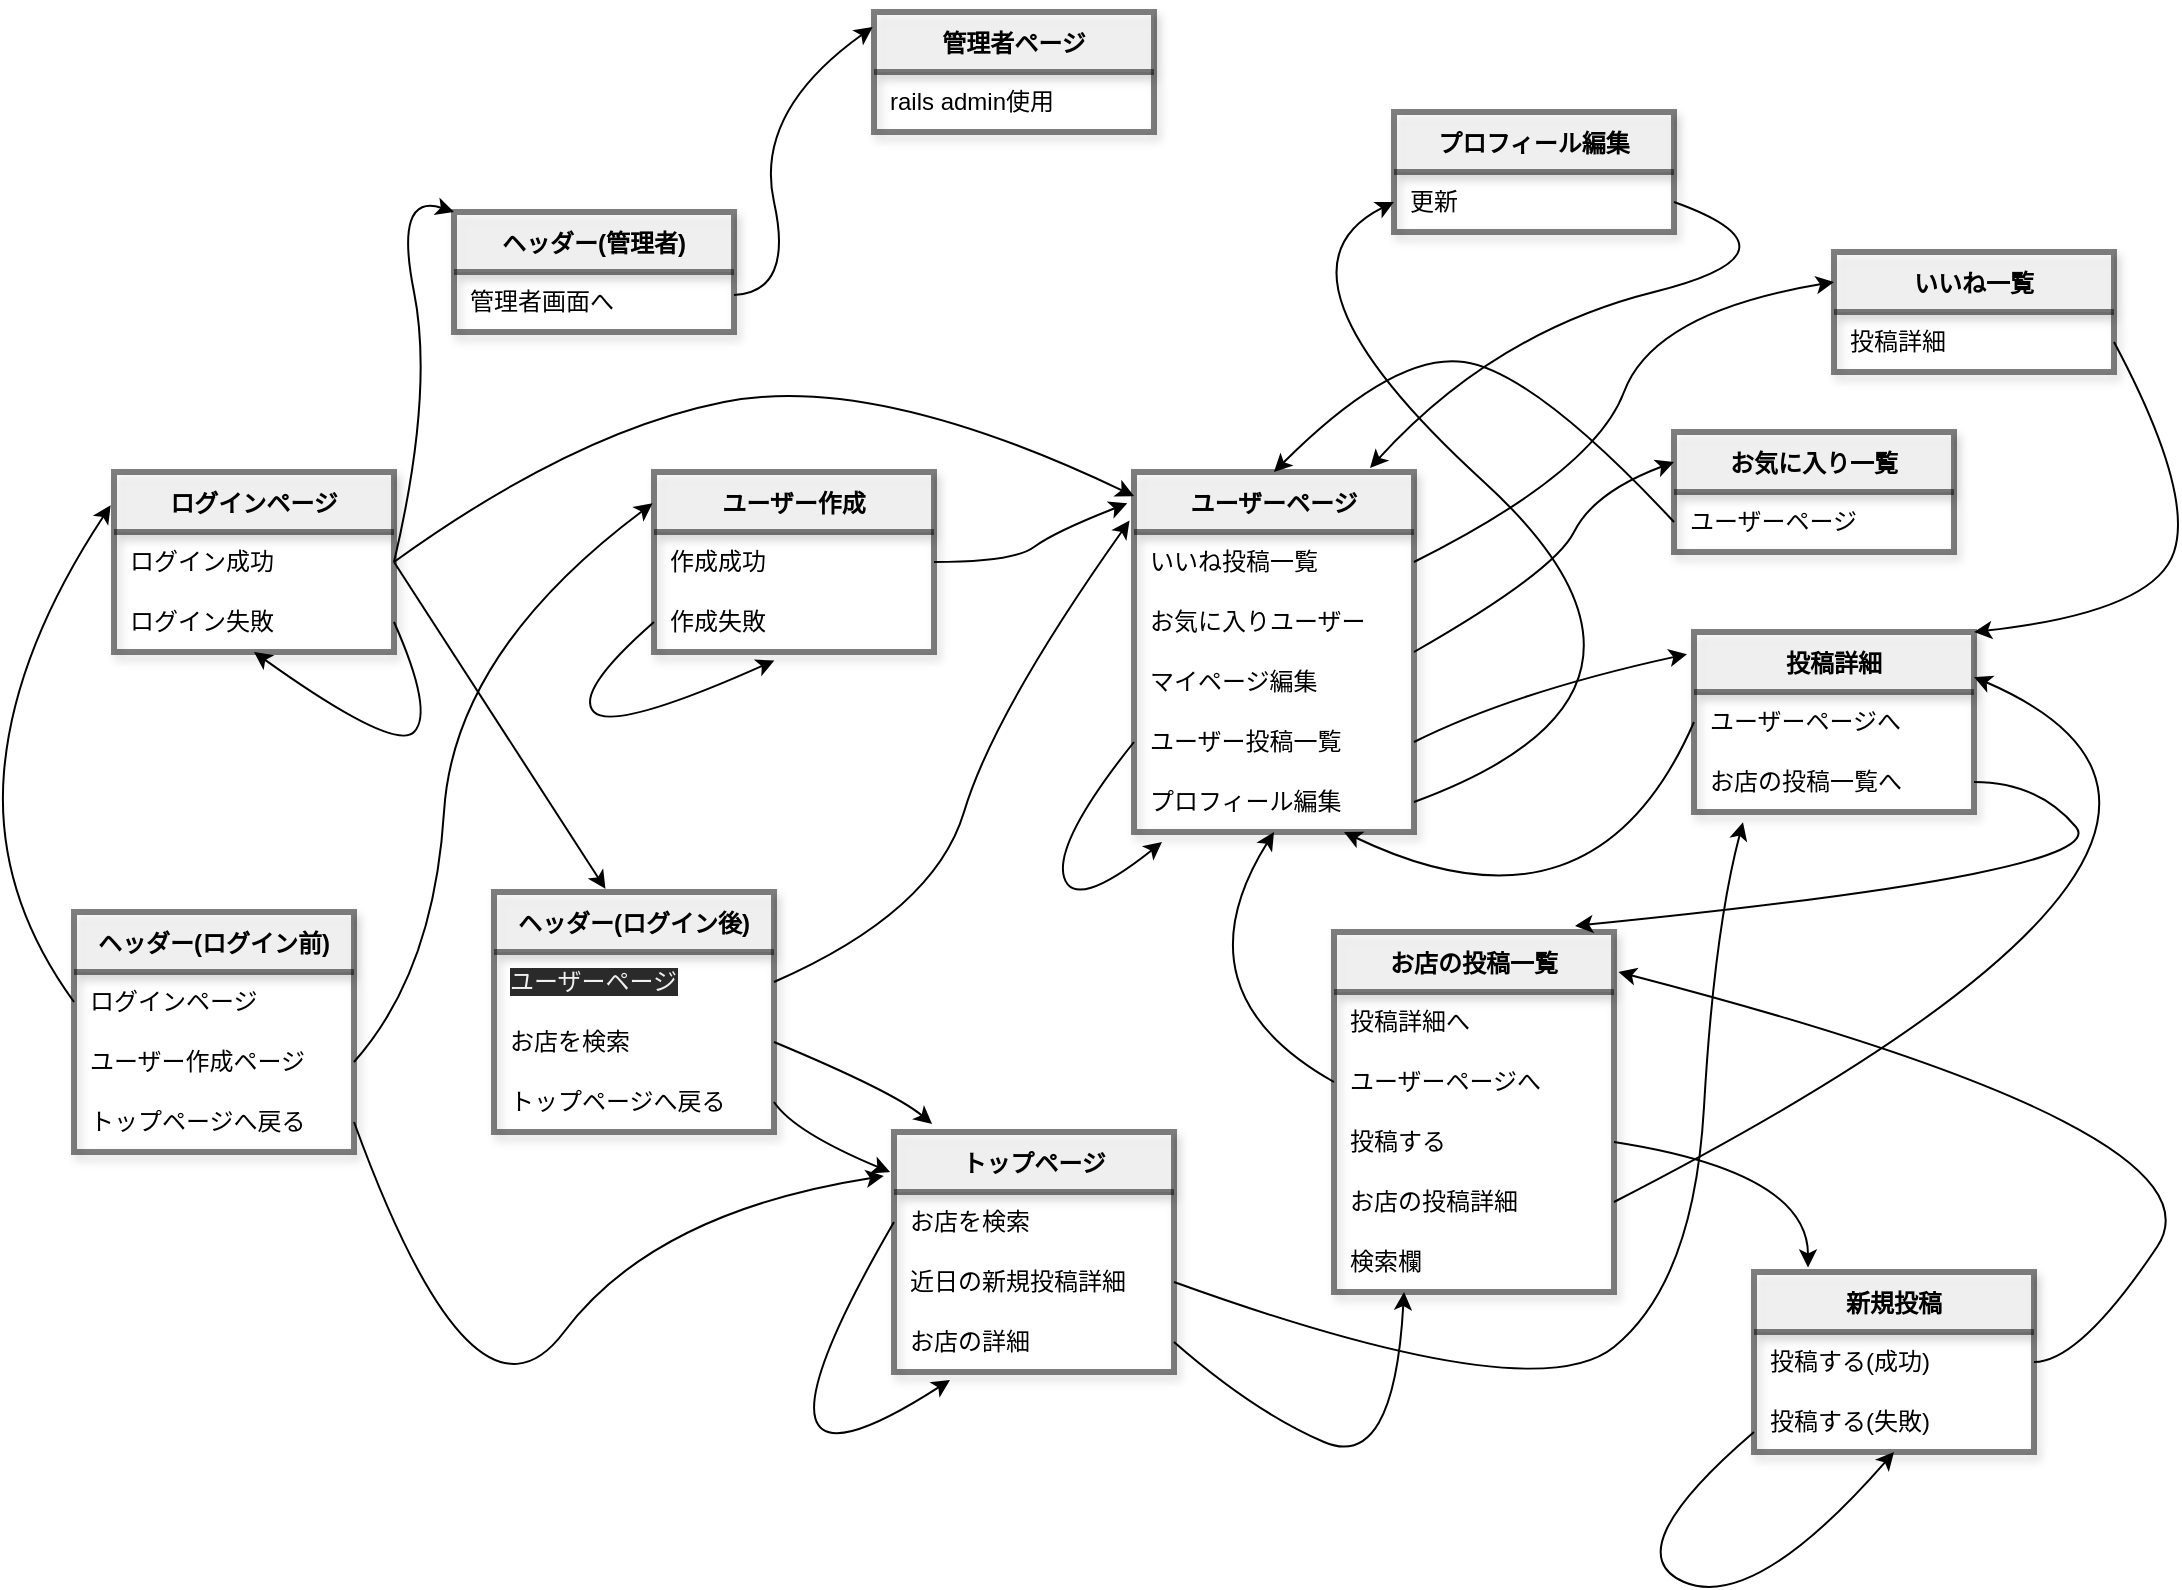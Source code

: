<mxfile>
    <diagram id="KDlteCoDvLKtCVD3Z4QJ" name="ページ1">
        <mxGraphModel dx="1156" dy="2029" grid="1" gridSize="10" guides="1" tooltips="1" connect="1" arrows="1" fold="1" page="1" pageScale="1" pageWidth="827" pageHeight="1169" math="0" shadow="0">
            <root>
                <mxCell id="0"/>
                <mxCell id="1" parent="0"/>
                <mxCell id="116" value="トップページ" style="shape=table;startSize=30;container=1;collapsible=0;childLayout=tableLayout;fixedRows=1;rowLines=0;fontStyle=1;align=center;pointerEvents=1;shadow=1;strokeColor=default;strokeWidth=3;opacity=50;" parent="1" vertex="1">
                    <mxGeometry x="650" y="160" width="140" height="120" as="geometry"/>
                </mxCell>
                <mxCell id="227" style="shape=partialRectangle;html=1;whiteSpace=wrap;collapsible=0;dropTarget=0;pointerEvents=1;fillColor=none;top=0;left=0;bottom=0;right=0;points=[[0,0.5],[1,0.5]];portConstraint=eastwest;shadow=1;strokeColor=default;strokeWidth=3;opacity=50;" parent="116" vertex="1">
                    <mxGeometry y="30" width="140" height="30" as="geometry"/>
                </mxCell>
                <mxCell id="228" value="&lt;span&gt;お店を検索&lt;/span&gt;" style="shape=partialRectangle;html=1;whiteSpace=wrap;connectable=0;fillColor=none;top=0;left=0;bottom=0;right=0;align=left;spacingLeft=6;overflow=hidden;pointerEvents=1;shadow=1;strokeColor=default;strokeWidth=3;opacity=50;" parent="227" vertex="1">
                    <mxGeometry width="140" height="30" as="geometry">
                        <mxRectangle width="140" height="30" as="alternateBounds"/>
                    </mxGeometry>
                </mxCell>
                <mxCell id="123" value="" style="shape=partialRectangle;html=1;whiteSpace=wrap;collapsible=0;dropTarget=0;pointerEvents=1;fillColor=none;top=0;left=0;bottom=0;right=0;points=[[0,0.5],[1,0.5]];portConstraint=eastwest;shadow=1;strokeColor=default;strokeWidth=3;opacity=50;" parent="116" vertex="1">
                    <mxGeometry y="60" width="140" height="30" as="geometry"/>
                </mxCell>
                <mxCell id="125" value="近日の新規投稿詳細" style="shape=partialRectangle;html=1;whiteSpace=wrap;connectable=0;fillColor=none;top=0;left=0;bottom=0;right=0;align=left;spacingLeft=6;overflow=hidden;pointerEvents=1;shadow=1;strokeColor=default;strokeWidth=3;opacity=50;" parent="123" vertex="1">
                    <mxGeometry width="140" height="30" as="geometry">
                        <mxRectangle width="140" height="30" as="alternateBounds"/>
                    </mxGeometry>
                </mxCell>
                <mxCell id="325" style="shape=partialRectangle;html=1;whiteSpace=wrap;collapsible=0;dropTarget=0;pointerEvents=1;fillColor=none;top=0;left=0;bottom=0;right=0;points=[[0,0.5],[1,0.5]];portConstraint=eastwest;shadow=1;strokeColor=default;strokeWidth=3;opacity=50;" parent="116" vertex="1">
                    <mxGeometry y="90" width="140" height="30" as="geometry"/>
                </mxCell>
                <mxCell id="326" value="お店の詳細" style="shape=partialRectangle;html=1;whiteSpace=wrap;connectable=0;fillColor=none;top=0;left=0;bottom=0;right=0;align=left;spacingLeft=6;overflow=hidden;pointerEvents=1;shadow=1;strokeColor=default;strokeWidth=3;opacity=50;" parent="325" vertex="1">
                    <mxGeometry width="140" height="30" as="geometry">
                        <mxRectangle width="140" height="30" as="alternateBounds"/>
                    </mxGeometry>
                </mxCell>
                <mxCell id="223" value="" style="curved=1;endArrow=classic;html=1;exitX=0;exitY=0.5;exitDx=0;exitDy=0;entryX=0.2;entryY=1.133;entryDx=0;entryDy=0;entryPerimeter=0;" parent="116" source="227" target="325" edge="1">
                    <mxGeometry width="50" height="50" relative="1" as="geometry">
                        <mxPoint x="140" y="120" as="sourcePoint"/>
                        <mxPoint x="200" y="210" as="targetPoint"/>
                        <Array as="points">
                            <mxPoint x="-90" y="200"/>
                        </Array>
                    </mxGeometry>
                </mxCell>
                <mxCell id="158" value="ログインページ" style="shape=table;startSize=30;container=1;collapsible=0;childLayout=tableLayout;fixedRows=1;rowLines=0;fontStyle=1;align=center;pointerEvents=1;shadow=1;strokeColor=default;strokeWidth=3;opacity=50;" parent="1" vertex="1">
                    <mxGeometry x="260" y="-170" width="140" height="90" as="geometry"/>
                </mxCell>
                <mxCell id="159" value="" style="shape=partialRectangle;html=1;whiteSpace=wrap;collapsible=0;dropTarget=0;pointerEvents=1;fillColor=none;top=0;left=0;bottom=0;right=0;points=[[0,0.5],[1,0.5]];portConstraint=eastwest;shadow=1;strokeColor=default;strokeWidth=3;opacity=50;" parent="158" vertex="1">
                    <mxGeometry y="30" width="140" height="30" as="geometry"/>
                </mxCell>
                <mxCell id="160" value="ログイン成功" style="shape=partialRectangle;html=1;whiteSpace=wrap;connectable=0;fillColor=none;top=0;left=0;bottom=0;right=0;align=left;spacingLeft=6;overflow=hidden;pointerEvents=1;shadow=1;strokeColor=default;strokeWidth=3;perimeterSpacing=3;opacity=50;" parent="159" vertex="1">
                    <mxGeometry width="140" height="30" as="geometry">
                        <mxRectangle width="140" height="30" as="alternateBounds"/>
                    </mxGeometry>
                </mxCell>
                <mxCell id="161" value="" style="shape=partialRectangle;html=1;whiteSpace=wrap;collapsible=0;dropTarget=0;pointerEvents=1;fillColor=none;top=0;left=0;bottom=0;right=0;points=[[0,0.5],[1,0.5]];portConstraint=eastwest;shadow=1;strokeColor=default;strokeWidth=3;opacity=50;" parent="158" vertex="1">
                    <mxGeometry y="60" width="140" height="30" as="geometry"/>
                </mxCell>
                <mxCell id="162" value="ログイン失敗" style="shape=partialRectangle;html=1;whiteSpace=wrap;connectable=0;fillColor=none;top=0;left=0;bottom=0;right=0;align=left;spacingLeft=6;overflow=hidden;pointerEvents=1;shadow=1;strokeColor=default;strokeWidth=3;opacity=50;" parent="161" vertex="1">
                    <mxGeometry width="140" height="30" as="geometry">
                        <mxRectangle width="140" height="30" as="alternateBounds"/>
                    </mxGeometry>
                </mxCell>
                <mxCell id="217" value="" style="curved=1;endArrow=classic;html=1;entryX=0.5;entryY=1;entryDx=0;entryDy=0;exitX=1;exitY=0.5;exitDx=0;exitDy=0;" parent="158" source="161" target="158" edge="1">
                    <mxGeometry width="50" height="50" relative="1" as="geometry">
                        <mxPoint x="110" y="300" as="sourcePoint"/>
                        <mxPoint x="160" y="250" as="targetPoint"/>
                        <Array as="points">
                            <mxPoint x="160" y="120"/>
                            <mxPoint x="140" y="140"/>
                        </Array>
                    </mxGeometry>
                </mxCell>
                <mxCell id="167" value="ユーザー作成" style="shape=table;startSize=30;container=1;collapsible=0;childLayout=tableLayout;fixedRows=1;rowLines=0;fontStyle=1;align=center;pointerEvents=1;shadow=1;strokeColor=default;strokeWidth=3;opacity=50;" parent="1" vertex="1">
                    <mxGeometry x="530" y="-170" width="140" height="90" as="geometry"/>
                </mxCell>
                <mxCell id="168" value="" style="shape=partialRectangle;html=1;whiteSpace=wrap;collapsible=0;dropTarget=0;pointerEvents=1;fillColor=none;top=0;left=0;bottom=0;right=0;points=[[0,0.5],[1,0.5]];portConstraint=eastwest;shadow=1;strokeColor=default;strokeWidth=3;opacity=50;" parent="167" vertex="1">
                    <mxGeometry y="30" width="140" height="30" as="geometry"/>
                </mxCell>
                <mxCell id="169" value="作成成功" style="shape=partialRectangle;html=1;whiteSpace=wrap;connectable=0;fillColor=none;top=0;left=0;bottom=0;right=0;align=left;spacingLeft=6;overflow=hidden;pointerEvents=1;shadow=1;strokeColor=default;strokeWidth=3;perimeterSpacing=3;opacity=50;" parent="168" vertex="1">
                    <mxGeometry width="140" height="30" as="geometry">
                        <mxRectangle width="140" height="30" as="alternateBounds"/>
                    </mxGeometry>
                </mxCell>
                <mxCell id="170" value="" style="shape=partialRectangle;html=1;whiteSpace=wrap;collapsible=0;dropTarget=0;pointerEvents=1;fillColor=none;top=0;left=0;bottom=0;right=0;points=[[0,0.5],[1,0.5]];portConstraint=eastwest;shadow=1;strokeColor=default;strokeWidth=3;opacity=50;" parent="167" vertex="1">
                    <mxGeometry y="60" width="140" height="30" as="geometry"/>
                </mxCell>
                <mxCell id="171" value="作成失敗" style="shape=partialRectangle;html=1;whiteSpace=wrap;connectable=0;fillColor=none;top=0;left=0;bottom=0;right=0;align=left;spacingLeft=6;overflow=hidden;pointerEvents=1;shadow=1;strokeColor=default;strokeWidth=3;opacity=50;" parent="170" vertex="1">
                    <mxGeometry width="140" height="30" as="geometry">
                        <mxRectangle width="140" height="30" as="alternateBounds"/>
                    </mxGeometry>
                </mxCell>
                <mxCell id="218" value="" style="curved=1;endArrow=classic;html=1;exitX=0;exitY=0.5;exitDx=0;exitDy=0;entryX=0.43;entryY=1.141;entryDx=0;entryDy=0;entryPerimeter=0;" parent="167" source="170" target="170" edge="1">
                    <mxGeometry width="50" height="50" relative="1" as="geometry">
                        <mxPoint x="-200" y="75" as="sourcePoint"/>
                        <mxPoint x="80" y="100" as="targetPoint"/>
                        <Array as="points">
                            <mxPoint x="-40" y="110"/>
                            <mxPoint x="-20" y="130"/>
                        </Array>
                    </mxGeometry>
                </mxCell>
                <mxCell id="179" value="ヘッダー(ログイン前)" style="shape=table;startSize=30;container=1;collapsible=0;childLayout=tableLayout;fixedRows=1;rowLines=0;fontStyle=1;align=center;pointerEvents=1;shadow=1;strokeColor=default;strokeWidth=3;opacity=50;" parent="1" vertex="1">
                    <mxGeometry x="240" y="50" width="140" height="120" as="geometry"/>
                </mxCell>
                <mxCell id="180" value="" style="shape=partialRectangle;html=1;whiteSpace=wrap;collapsible=0;dropTarget=0;pointerEvents=1;fillColor=none;top=0;left=0;bottom=0;right=0;points=[[0,0.5],[1,0.5]];portConstraint=eastwest;shadow=1;strokeColor=default;strokeWidth=3;opacity=50;" parent="179" vertex="1">
                    <mxGeometry y="30" width="140" height="30" as="geometry"/>
                </mxCell>
                <mxCell id="181" value="ログインページ" style="shape=partialRectangle;html=1;whiteSpace=wrap;connectable=0;fillColor=none;top=0;left=0;bottom=0;right=0;align=left;spacingLeft=6;overflow=hidden;pointerEvents=1;shadow=1;strokeColor=default;strokeWidth=3;perimeterSpacing=3;opacity=50;" parent="180" vertex="1">
                    <mxGeometry width="140" height="30" as="geometry">
                        <mxRectangle width="140" height="30" as="alternateBounds"/>
                    </mxGeometry>
                </mxCell>
                <mxCell id="182" value="" style="shape=partialRectangle;html=1;whiteSpace=wrap;collapsible=0;dropTarget=0;pointerEvents=1;fillColor=none;top=0;left=0;bottom=0;right=0;points=[[0,0.5],[1,0.5]];portConstraint=eastwest;shadow=1;strokeColor=default;strokeWidth=3;opacity=50;" parent="179" vertex="1">
                    <mxGeometry y="60" width="140" height="30" as="geometry"/>
                </mxCell>
                <mxCell id="183" value="ユーザー作成ページ" style="shape=partialRectangle;html=1;whiteSpace=wrap;connectable=0;fillColor=none;top=0;left=0;bottom=0;right=0;align=left;spacingLeft=6;overflow=hidden;pointerEvents=1;shadow=1;strokeColor=default;strokeWidth=3;opacity=50;" parent="182" vertex="1">
                    <mxGeometry width="140" height="30" as="geometry">
                        <mxRectangle width="140" height="30" as="alternateBounds"/>
                    </mxGeometry>
                </mxCell>
                <mxCell id="188" style="shape=partialRectangle;html=1;whiteSpace=wrap;collapsible=0;dropTarget=0;pointerEvents=1;fillColor=none;top=0;left=0;bottom=0;right=0;points=[[0,0.5],[1,0.5]];portConstraint=eastwest;shadow=1;strokeColor=default;strokeWidth=3;opacity=50;" parent="179" vertex="1">
                    <mxGeometry y="90" width="140" height="30" as="geometry"/>
                </mxCell>
                <mxCell id="189" value="トップページへ戻る" style="shape=partialRectangle;html=1;whiteSpace=wrap;connectable=0;fillColor=none;top=0;left=0;bottom=0;right=0;align=left;spacingLeft=6;overflow=hidden;pointerEvents=1;shadow=1;strokeColor=default;strokeWidth=3;opacity=50;" parent="188" vertex="1">
                    <mxGeometry width="140" height="30" as="geometry">
                        <mxRectangle width="140" height="30" as="alternateBounds"/>
                    </mxGeometry>
                </mxCell>
                <mxCell id="195" value="ヘッダー(ログイン後)" style="shape=table;startSize=30;container=1;collapsible=0;childLayout=tableLayout;fixedRows=1;rowLines=0;fontStyle=1;align=center;pointerEvents=1;shadow=1;strokeColor=default;strokeWidth=3;opacity=50;" parent="1" vertex="1">
                    <mxGeometry x="450" y="40" width="140" height="120" as="geometry"/>
                </mxCell>
                <mxCell id="230" style="shape=partialRectangle;html=1;whiteSpace=wrap;collapsible=0;dropTarget=0;pointerEvents=1;fillColor=none;top=0;left=0;bottom=0;right=0;points=[[0,0.5],[1,0.5]];portConstraint=eastwest;shadow=1;strokeColor=default;strokeWidth=3;opacity=50;" parent="195" vertex="1">
                    <mxGeometry y="30" width="140" height="30" as="geometry"/>
                </mxCell>
                <mxCell id="231" value="&lt;meta charset=&quot;utf-8&quot;&gt;&lt;span style=&quot;color: rgb(240, 240, 240); font-family: helvetica; font-size: 12px; font-style: normal; font-weight: 400; letter-spacing: normal; text-align: left; text-indent: 0px; text-transform: none; word-spacing: 0px; background-color: rgb(42, 42, 42); display: inline; float: none;&quot;&gt;ユーザーページ&lt;/span&gt;" style="shape=partialRectangle;html=1;whiteSpace=wrap;connectable=0;fillColor=none;top=0;left=0;bottom=0;right=0;align=left;spacingLeft=6;overflow=hidden;pointerEvents=1;shadow=1;strokeColor=default;strokeWidth=3;perimeterSpacing=3;opacity=50;" parent="230" vertex="1">
                    <mxGeometry width="140" height="30" as="geometry">
                        <mxRectangle width="140" height="30" as="alternateBounds"/>
                    </mxGeometry>
                </mxCell>
                <mxCell id="196" value="" style="shape=partialRectangle;html=1;whiteSpace=wrap;collapsible=0;dropTarget=0;pointerEvents=1;fillColor=none;top=0;left=0;bottom=0;right=0;points=[[0,0.5],[1,0.5]];portConstraint=eastwest;shadow=1;strokeColor=default;strokeWidth=3;opacity=50;" parent="195" vertex="1">
                    <mxGeometry y="60" width="140" height="30" as="geometry"/>
                </mxCell>
                <mxCell id="197" value="お店を検索" style="shape=partialRectangle;html=1;whiteSpace=wrap;connectable=0;fillColor=none;top=0;left=0;bottom=0;right=0;align=left;spacingLeft=6;overflow=hidden;pointerEvents=1;shadow=1;strokeColor=default;strokeWidth=3;perimeterSpacing=3;opacity=50;" parent="196" vertex="1">
                    <mxGeometry width="140" height="30" as="geometry">
                        <mxRectangle width="140" height="30" as="alternateBounds"/>
                    </mxGeometry>
                </mxCell>
                <mxCell id="200" style="shape=partialRectangle;html=1;whiteSpace=wrap;collapsible=0;dropTarget=0;pointerEvents=1;fillColor=none;top=0;left=0;bottom=0;right=0;points=[[0,0.5],[1,0.5]];portConstraint=eastwest;shadow=1;strokeColor=default;strokeWidth=3;opacity=50;" parent="195" vertex="1">
                    <mxGeometry y="90" width="140" height="30" as="geometry"/>
                </mxCell>
                <mxCell id="201" value="トップページへ戻る" style="shape=partialRectangle;html=1;whiteSpace=wrap;connectable=0;fillColor=none;top=0;left=0;bottom=0;right=0;align=left;spacingLeft=6;overflow=hidden;pointerEvents=1;shadow=1;strokeColor=default;strokeWidth=3;opacity=50;" parent="200" vertex="1">
                    <mxGeometry width="140" height="30" as="geometry">
                        <mxRectangle width="140" height="30" as="alternateBounds"/>
                    </mxGeometry>
                </mxCell>
                <mxCell id="202" value="ヘッダー(管理者)" style="shape=table;startSize=30;container=1;collapsible=0;childLayout=tableLayout;fixedRows=1;rowLines=0;fontStyle=1;align=center;pointerEvents=1;shadow=1;strokeColor=default;strokeWidth=3;opacity=50;" parent="1" vertex="1">
                    <mxGeometry x="430" y="-300" width="140" height="60" as="geometry"/>
                </mxCell>
                <mxCell id="203" value="" style="shape=partialRectangle;html=1;whiteSpace=wrap;collapsible=0;dropTarget=0;pointerEvents=1;fillColor=none;top=0;left=0;bottom=0;right=0;points=[[0,0.5],[1,0.5]];portConstraint=eastwest;shadow=1;strokeColor=default;strokeWidth=3;opacity=50;" parent="202" vertex="1">
                    <mxGeometry y="30" width="140" height="30" as="geometry"/>
                </mxCell>
                <mxCell id="204" value="管理者画面へ" style="shape=partialRectangle;html=1;whiteSpace=wrap;connectable=0;fillColor=none;top=0;left=0;bottom=0;right=0;align=left;spacingLeft=6;overflow=hidden;pointerEvents=1;shadow=1;strokeColor=default;strokeWidth=3;perimeterSpacing=3;opacity=50;" parent="203" vertex="1">
                    <mxGeometry width="140" height="30" as="geometry">
                        <mxRectangle width="140" height="30" as="alternateBounds"/>
                    </mxGeometry>
                </mxCell>
                <mxCell id="214" value="" style="curved=1;endArrow=classic;html=1;exitX=0;exitY=0.5;exitDx=0;exitDy=0;entryX=-0.012;entryY=0.185;entryDx=0;entryDy=0;entryPerimeter=0;" parent="1" source="180" target="158" edge="1">
                    <mxGeometry width="50" height="50" relative="1" as="geometry">
                        <mxPoint x="370" y="130" as="sourcePoint"/>
                        <mxPoint x="420" y="80" as="targetPoint"/>
                        <Array as="points">
                            <mxPoint x="200" y="40"/>
                            <mxPoint x="210" y="-80"/>
                        </Array>
                    </mxGeometry>
                </mxCell>
                <mxCell id="215" value="" style="curved=1;endArrow=classic;html=1;exitX=1;exitY=0.5;exitDx=0;exitDy=0;entryX=-0.005;entryY=0.174;entryDx=0;entryDy=0;entryPerimeter=0;" parent="1" source="182" target="167" edge="1">
                    <mxGeometry width="50" height="50" relative="1" as="geometry">
                        <mxPoint x="370" y="130" as="sourcePoint"/>
                        <mxPoint x="420" y="80" as="targetPoint"/>
                        <Array as="points">
                            <mxPoint x="420" y="80"/>
                            <mxPoint x="430" y="-80"/>
                        </Array>
                    </mxGeometry>
                </mxCell>
                <mxCell id="216" value="" style="curved=1;endArrow=classic;html=1;exitX=1;exitY=0.5;exitDx=0;exitDy=0;entryX=0;entryY=0.067;entryDx=0;entryDy=0;entryPerimeter=0;" parent="1" source="158" target="237" edge="1">
                    <mxGeometry width="50" height="50" relative="1" as="geometry">
                        <mxPoint x="370" y="130" as="sourcePoint"/>
                        <mxPoint x="520" y="30" as="targetPoint"/>
                        <Array as="points">
                            <mxPoint x="490" y="-190"/>
                            <mxPoint x="640" y="-220"/>
                        </Array>
                    </mxGeometry>
                </mxCell>
                <mxCell id="219" value="" style="curved=1;endArrow=classic;html=1;exitX=1;exitY=0.5;exitDx=0;exitDy=0;entryX=-0.036;entryY=0.183;entryDx=0;entryDy=0;entryPerimeter=0;" parent="1" source="188" target="116" edge="1">
                    <mxGeometry width="50" height="50" relative="1" as="geometry">
                        <mxPoint x="600" y="120" as="sourcePoint"/>
                        <mxPoint x="600" y="210" as="targetPoint"/>
                        <Array as="points">
                            <mxPoint x="440" y="320"/>
                            <mxPoint x="530" y="200"/>
                        </Array>
                    </mxGeometry>
                </mxCell>
                <mxCell id="220" value="" style="curved=1;endArrow=classic;html=1;exitX=1;exitY=0.5;exitDx=0;exitDy=0;entryX=-0.014;entryY=0.167;entryDx=0;entryDy=0;entryPerimeter=0;" parent="1" source="200" target="116" edge="1">
                    <mxGeometry width="50" height="50" relative="1" as="geometry">
                        <mxPoint x="690" y="120" as="sourcePoint"/>
                        <mxPoint x="740" y="70" as="targetPoint"/>
                        <Array as="points">
                            <mxPoint x="600" y="160"/>
                        </Array>
                    </mxGeometry>
                </mxCell>
                <mxCell id="221" value="" style="curved=1;endArrow=classic;html=1;exitX=1;exitY=0.5;exitDx=0;exitDy=0;entryX=0;entryY=0;entryDx=0;entryDy=0;" parent="1" source="158" target="202" edge="1">
                    <mxGeometry width="50" height="50" relative="1" as="geometry">
                        <mxPoint x="760" y="-190" as="sourcePoint"/>
                        <mxPoint x="810" y="-240" as="targetPoint"/>
                        <Array as="points">
                            <mxPoint x="420" y="-210"/>
                            <mxPoint x="400" y="-310"/>
                        </Array>
                    </mxGeometry>
                </mxCell>
                <mxCell id="233" value="" style="curved=1;endArrow=classic;html=1;exitX=1;exitY=0.5;exitDx=0;exitDy=0;entryX=0.136;entryY=-0.033;entryDx=0;entryDy=0;entryPerimeter=0;" parent="1" source="196" target="116" edge="1">
                    <mxGeometry width="50" height="50" relative="1" as="geometry">
                        <mxPoint x="630" y="160" as="sourcePoint"/>
                        <mxPoint x="856.22" y="79.5" as="targetPoint"/>
                        <Array as="points">
                            <mxPoint x="650" y="140"/>
                        </Array>
                    </mxGeometry>
                </mxCell>
                <mxCell id="235" value="" style="curved=1;endArrow=classic;html=1;exitX=1;exitY=0.5;exitDx=0;exitDy=0;entryX=0.25;entryY=1;entryDx=0;entryDy=0;" parent="1" source="325" target="278" edge="1">
                    <mxGeometry width="50" height="50" relative="1" as="geometry">
                        <mxPoint x="900" y="160" as="sourcePoint"/>
                        <mxPoint x="856.64" y="81.15" as="targetPoint"/>
                        <Array as="points">
                            <mxPoint x="830" y="300"/>
                            <mxPoint x="900" y="330"/>
                        </Array>
                    </mxGeometry>
                </mxCell>
                <mxCell id="237" value="ユーザーページ" style="shape=table;startSize=30;container=1;collapsible=0;childLayout=tableLayout;fixedRows=1;rowLines=0;fontStyle=1;align=center;pointerEvents=1;shadow=1;strokeColor=default;strokeWidth=3;opacity=50;" parent="1" vertex="1">
                    <mxGeometry x="770" y="-170" width="140" height="180" as="geometry"/>
                </mxCell>
                <mxCell id="240" value="" style="shape=partialRectangle;html=1;whiteSpace=wrap;collapsible=0;dropTarget=0;pointerEvents=1;fillColor=none;top=0;left=0;bottom=0;right=0;points=[[0,0.5],[1,0.5]];portConstraint=eastwest;shadow=1;strokeColor=default;strokeWidth=3;opacity=50;" parent="237" vertex="1">
                    <mxGeometry y="30" width="140" height="30" as="geometry"/>
                </mxCell>
                <mxCell id="241" value="いいね投稿一覧" style="shape=partialRectangle;html=1;whiteSpace=wrap;connectable=0;fillColor=none;top=0;left=0;bottom=0;right=0;align=left;spacingLeft=6;overflow=hidden;pointerEvents=1;shadow=1;strokeColor=default;strokeWidth=3;opacity=50;" parent="240" vertex="1">
                    <mxGeometry width="140" height="30" as="geometry">
                        <mxRectangle width="140" height="30" as="alternateBounds"/>
                    </mxGeometry>
                </mxCell>
                <mxCell id="242" style="shape=partialRectangle;html=1;whiteSpace=wrap;collapsible=0;dropTarget=0;pointerEvents=1;fillColor=none;top=0;left=0;bottom=0;right=0;points=[[0,0.5],[1,0.5]];portConstraint=eastwest;shadow=1;strokeColor=default;strokeWidth=3;opacity=50;" parent="237" vertex="1">
                    <mxGeometry y="60" width="140" height="30" as="geometry"/>
                </mxCell>
                <mxCell id="243" value="お気に入りユーザー" style="shape=partialRectangle;html=1;whiteSpace=wrap;connectable=0;fillColor=none;top=0;left=0;bottom=0;right=0;align=left;spacingLeft=6;overflow=hidden;pointerEvents=1;shadow=1;strokeColor=default;strokeWidth=3;opacity=50;" parent="242" vertex="1">
                    <mxGeometry width="140" height="30" as="geometry">
                        <mxRectangle width="140" height="30" as="alternateBounds"/>
                    </mxGeometry>
                </mxCell>
                <mxCell id="245" style="shape=partialRectangle;html=1;whiteSpace=wrap;collapsible=0;dropTarget=0;pointerEvents=1;fillColor=none;top=0;left=0;bottom=0;right=0;points=[[0,0.5],[1,0.5]];portConstraint=eastwest;shadow=1;strokeColor=default;strokeWidth=3;opacity=50;" parent="237" vertex="1">
                    <mxGeometry y="90" width="140" height="30" as="geometry"/>
                </mxCell>
                <mxCell id="246" value="マイページ編集" style="shape=partialRectangle;html=1;whiteSpace=wrap;connectable=0;fillColor=none;top=0;left=0;bottom=0;right=0;align=left;spacingLeft=6;overflow=hidden;pointerEvents=1;shadow=1;strokeColor=default;strokeWidth=3;opacity=50;" parent="245" vertex="1">
                    <mxGeometry width="140" height="30" as="geometry">
                        <mxRectangle width="140" height="30" as="alternateBounds"/>
                    </mxGeometry>
                </mxCell>
                <mxCell id="255" style="shape=partialRectangle;html=1;whiteSpace=wrap;collapsible=0;dropTarget=0;pointerEvents=1;fillColor=none;top=0;left=0;bottom=0;right=0;points=[[0,0.5],[1,0.5]];portConstraint=eastwest;shadow=1;strokeColor=default;strokeWidth=3;opacity=50;" parent="237" vertex="1">
                    <mxGeometry y="120" width="140" height="30" as="geometry"/>
                </mxCell>
                <mxCell id="256" value="&lt;span&gt;ユーザー投稿一覧&lt;/span&gt;" style="shape=partialRectangle;html=1;whiteSpace=wrap;connectable=0;fillColor=none;top=0;left=0;bottom=0;right=0;align=left;spacingLeft=6;overflow=hidden;pointerEvents=1;shadow=1;strokeColor=default;strokeWidth=3;opacity=50;" parent="255" vertex="1">
                    <mxGeometry width="140" height="30" as="geometry">
                        <mxRectangle width="140" height="30" as="alternateBounds"/>
                    </mxGeometry>
                </mxCell>
                <mxCell id="328" style="shape=partialRectangle;html=1;whiteSpace=wrap;collapsible=0;dropTarget=0;pointerEvents=1;fillColor=none;top=0;left=0;bottom=0;right=0;points=[[0,0.5],[1,0.5]];portConstraint=eastwest;shadow=1;strokeColor=default;strokeWidth=3;opacity=50;" vertex="1" parent="237">
                    <mxGeometry y="150" width="140" height="30" as="geometry"/>
                </mxCell>
                <mxCell id="329" value="プロフィール編集" style="shape=partialRectangle;html=1;whiteSpace=wrap;connectable=0;fillColor=none;top=0;left=0;bottom=0;right=0;align=left;spacingLeft=6;overflow=hidden;pointerEvents=1;shadow=1;strokeColor=default;strokeWidth=3;opacity=50;" vertex="1" parent="328">
                    <mxGeometry width="140" height="30" as="geometry">
                        <mxRectangle width="140" height="30" as="alternateBounds"/>
                    </mxGeometry>
                </mxCell>
                <mxCell id="277" value="" style="curved=1;endArrow=classic;html=1;exitX=0;exitY=0.75;exitDx=0;exitDy=0;entryX=0.1;entryY=1.167;entryDx=0;entryDy=0;entryPerimeter=0;" parent="237" source="237" target="328" edge="1">
                    <mxGeometry width="50" height="50" relative="1" as="geometry">
                        <mxPoint x="-50" y="250" as="sourcePoint"/>
                        <mxPoint y="200" as="targetPoint"/>
                        <Array as="points">
                            <mxPoint x="-40" y="185"/>
                            <mxPoint x="-30" y="220"/>
                        </Array>
                    </mxGeometry>
                </mxCell>
                <mxCell id="247" value="" style="curved=1;endArrow=classic;html=1;exitX=1;exitY=0.5;exitDx=0;exitDy=0;entryX=-0.024;entryY=0.087;entryDx=0;entryDy=0;entryPerimeter=0;" parent="1" source="168" target="237" edge="1">
                    <mxGeometry width="50" height="50" relative="1" as="geometry">
                        <mxPoint x="820" y="-30" as="sourcePoint"/>
                        <mxPoint x="870" y="-80" as="targetPoint"/>
                        <Array as="points">
                            <mxPoint x="710" y="-125"/>
                            <mxPoint x="730" y="-140"/>
                        </Array>
                    </mxGeometry>
                </mxCell>
                <mxCell id="249" value="" style="curved=1;endArrow=classic;html=1;exitX=1;exitY=0.5;exitDx=0;exitDy=0;entryX=-0.016;entryY=0.135;entryDx=0;entryDy=0;entryPerimeter=0;" parent="1" source="230" target="237" edge="1">
                    <mxGeometry width="50" height="50" relative="1" as="geometry">
                        <mxPoint x="830" y="60" as="sourcePoint"/>
                        <mxPoint x="880" y="10" as="targetPoint"/>
                        <Array as="points">
                            <mxPoint x="670" y="50"/>
                            <mxPoint x="700" y="-50"/>
                        </Array>
                    </mxGeometry>
                </mxCell>
                <mxCell id="252" value="" style="endArrow=classic;html=1;exitX=1;exitY=0.5;exitDx=0;exitDy=0;entryX=0.398;entryY=-0.013;entryDx=0;entryDy=0;entryPerimeter=0;" parent="1" source="159" target="195" edge="1">
                    <mxGeometry width="50" height="50" relative="1" as="geometry">
                        <mxPoint x="480" y="-40" as="sourcePoint"/>
                        <mxPoint x="530" y="-90" as="targetPoint"/>
                    </mxGeometry>
                </mxCell>
                <mxCell id="257" value="いいね一覧" style="shape=table;startSize=30;container=1;collapsible=0;childLayout=tableLayout;fixedRows=1;rowLines=0;fontStyle=1;align=center;pointerEvents=1;shadow=1;strokeColor=default;strokeWidth=3;opacity=50;" parent="1" vertex="1">
                    <mxGeometry x="1120" y="-280" width="140" height="60" as="geometry"/>
                </mxCell>
                <mxCell id="258" value="" style="shape=partialRectangle;html=1;whiteSpace=wrap;collapsible=0;dropTarget=0;pointerEvents=1;fillColor=none;top=0;left=0;bottom=0;right=0;points=[[0,0.5],[1,0.5]];portConstraint=eastwest;shadow=1;strokeColor=default;strokeWidth=3;opacity=50;" parent="257" vertex="1">
                    <mxGeometry y="30" width="140" height="30" as="geometry"/>
                </mxCell>
                <mxCell id="259" value="投稿詳細" style="shape=partialRectangle;html=1;whiteSpace=wrap;connectable=0;fillColor=none;top=0;left=0;bottom=0;right=0;align=left;spacingLeft=6;overflow=hidden;pointerEvents=1;shadow=1;strokeColor=default;strokeWidth=3;perimeterSpacing=3;opacity=50;" parent="258" vertex="1">
                    <mxGeometry width="140" height="30" as="geometry">
                        <mxRectangle width="140" height="30" as="alternateBounds"/>
                    </mxGeometry>
                </mxCell>
                <mxCell id="260" value="お気に入り一覧" style="shape=table;startSize=30;container=1;collapsible=0;childLayout=tableLayout;fixedRows=1;rowLines=0;fontStyle=1;align=center;pointerEvents=1;shadow=1;strokeColor=default;strokeWidth=3;opacity=50;" parent="1" vertex="1">
                    <mxGeometry x="1040" y="-190" width="140" height="60" as="geometry"/>
                </mxCell>
                <mxCell id="261" value="" style="shape=partialRectangle;html=1;whiteSpace=wrap;collapsible=0;dropTarget=0;pointerEvents=1;fillColor=none;top=0;left=0;bottom=0;right=0;points=[[0,0.5],[1,0.5]];portConstraint=eastwest;shadow=1;strokeColor=default;strokeWidth=3;opacity=50;" parent="260" vertex="1">
                    <mxGeometry y="30" width="140" height="30" as="geometry"/>
                </mxCell>
                <mxCell id="262" value="ユーザーページ" style="shape=partialRectangle;html=1;whiteSpace=wrap;connectable=0;fillColor=none;top=0;left=0;bottom=0;right=0;align=left;spacingLeft=6;overflow=hidden;pointerEvents=1;shadow=1;strokeColor=default;strokeWidth=3;perimeterSpacing=3;opacity=50;" parent="261" vertex="1">
                    <mxGeometry width="140" height="30" as="geometry">
                        <mxRectangle width="140" height="30" as="alternateBounds"/>
                    </mxGeometry>
                </mxCell>
                <mxCell id="264" value="" style="curved=1;endArrow=classic;html=1;exitX=1;exitY=0.5;exitDx=0;exitDy=0;entryX=0;entryY=0.25;entryDx=0;entryDy=0;" parent="1" source="240" target="257" edge="1">
                    <mxGeometry width="50" height="50" relative="1" as="geometry">
                        <mxPoint x="1170" y="-190" as="sourcePoint"/>
                        <mxPoint x="1220" y="-240" as="targetPoint"/>
                        <Array as="points">
                            <mxPoint x="1000" y="-170"/>
                            <mxPoint x="1030" y="-250"/>
                        </Array>
                    </mxGeometry>
                </mxCell>
                <mxCell id="265" value="" style="curved=1;endArrow=classic;html=1;exitX=1;exitY=0.5;exitDx=0;exitDy=0;entryX=0;entryY=0.25;entryDx=0;entryDy=0;" parent="1" source="237" target="260" edge="1">
                    <mxGeometry width="50" height="50" relative="1" as="geometry">
                        <mxPoint x="1170" y="-190" as="sourcePoint"/>
                        <mxPoint x="1220" y="-240" as="targetPoint"/>
                        <Array as="points">
                            <mxPoint x="980" y="-120"/>
                            <mxPoint x="1000" y="-160"/>
                        </Array>
                    </mxGeometry>
                </mxCell>
                <mxCell id="267" value="" style="curved=1;endArrow=classic;html=1;exitX=0;exitY=0.5;exitDx=0;exitDy=0;entryX=0.5;entryY=0;entryDx=0;entryDy=0;" parent="1" source="261" target="237" edge="1">
                    <mxGeometry width="50" height="50" relative="1" as="geometry">
                        <mxPoint x="1170" y="-50" as="sourcePoint"/>
                        <mxPoint x="1220" y="-100" as="targetPoint"/>
                        <Array as="points">
                            <mxPoint x="970" y="-220"/>
                            <mxPoint x="900" y="-230"/>
                        </Array>
                    </mxGeometry>
                </mxCell>
                <mxCell id="268" value="投稿詳細" style="shape=table;startSize=30;container=1;collapsible=0;childLayout=tableLayout;fixedRows=1;rowLines=0;fontStyle=1;align=center;pointerEvents=1;shadow=1;strokeColor=default;strokeWidth=3;opacity=50;" parent="1" vertex="1">
                    <mxGeometry x="1050" y="-90" width="140" height="90" as="geometry"/>
                </mxCell>
                <mxCell id="269" style="shape=partialRectangle;html=1;whiteSpace=wrap;collapsible=0;dropTarget=0;pointerEvents=1;fillColor=none;top=0;left=0;bottom=0;right=0;points=[[0,0.5],[1,0.5]];portConstraint=eastwest;shadow=1;strokeColor=default;strokeWidth=3;opacity=50;" parent="268" vertex="1">
                    <mxGeometry y="30" width="140" height="30" as="geometry"/>
                </mxCell>
                <mxCell id="270" value="&lt;span&gt;ユーザーページへ&lt;/span&gt;" style="shape=partialRectangle;html=1;whiteSpace=wrap;connectable=0;fillColor=none;top=0;left=0;bottom=0;right=0;align=left;spacingLeft=6;overflow=hidden;pointerEvents=1;shadow=1;strokeColor=default;strokeWidth=3;opacity=50;" parent="269" vertex="1">
                    <mxGeometry width="140" height="30" as="geometry">
                        <mxRectangle width="140" height="30" as="alternateBounds"/>
                    </mxGeometry>
                </mxCell>
                <mxCell id="271" value="" style="shape=partialRectangle;html=1;whiteSpace=wrap;collapsible=0;dropTarget=0;pointerEvents=1;fillColor=none;top=0;left=0;bottom=0;right=0;points=[[0,0.5],[1,0.5]];portConstraint=eastwest;shadow=1;strokeColor=default;strokeWidth=3;opacity=50;" parent="268" vertex="1">
                    <mxGeometry y="60" width="140" height="30" as="geometry"/>
                </mxCell>
                <mxCell id="272" value="お店の投稿一覧へ" style="shape=partialRectangle;html=1;whiteSpace=wrap;connectable=0;fillColor=none;top=0;left=0;bottom=0;right=0;align=left;spacingLeft=6;overflow=hidden;pointerEvents=1;shadow=1;strokeColor=default;strokeWidth=3;opacity=50;" parent="271" vertex="1">
                    <mxGeometry width="140" height="30" as="geometry">
                        <mxRectangle width="140" height="30" as="alternateBounds"/>
                    </mxGeometry>
                </mxCell>
                <mxCell id="273" value="" style="curved=1;endArrow=classic;html=1;exitX=1;exitY=0.5;exitDx=0;exitDy=0;entryX=0.175;entryY=1.17;entryDx=0;entryDy=0;entryPerimeter=0;" parent="1" source="123" target="271" edge="1">
                    <mxGeometry width="50" height="50" relative="1" as="geometry">
                        <mxPoint x="1030" y="300" as="sourcePoint"/>
                        <mxPoint x="1190" y="-20" as="targetPoint"/>
                        <Array as="points">
                            <mxPoint x="970" y="300"/>
                            <mxPoint x="1050" y="235"/>
                            <mxPoint x="1060" y="60"/>
                        </Array>
                    </mxGeometry>
                </mxCell>
                <mxCell id="275" value="" style="curved=1;endArrow=classic;html=1;exitX=1;exitY=0.5;exitDx=0;exitDy=0;entryX=-0.025;entryY=0.123;entryDx=0;entryDy=0;entryPerimeter=0;" parent="1" source="255" target="268" edge="1">
                    <mxGeometry width="50" height="50" relative="1" as="geometry">
                        <mxPoint x="1200" y="60" as="sourcePoint"/>
                        <mxPoint x="1250" y="10" as="targetPoint"/>
                        <Array as="points">
                            <mxPoint x="960" y="-60"/>
                        </Array>
                    </mxGeometry>
                </mxCell>
                <mxCell id="276" value="" style="curved=1;endArrow=classic;html=1;exitX=0;exitY=0.5;exitDx=0;exitDy=0;entryX=0.75;entryY=1;entryDx=0;entryDy=0;" parent="1" source="268" target="237" edge="1">
                    <mxGeometry width="50" height="50" relative="1" as="geometry">
                        <mxPoint x="1200" y="80" as="sourcePoint"/>
                        <mxPoint x="1250" y="30" as="targetPoint"/>
                        <Array as="points">
                            <mxPoint x="1000" y="70"/>
                        </Array>
                    </mxGeometry>
                </mxCell>
                <mxCell id="278" value="お店の投稿一覧" style="shape=table;startSize=30;container=1;collapsible=0;childLayout=tableLayout;fixedRows=1;rowLines=0;fontStyle=1;align=center;pointerEvents=1;shadow=1;strokeColor=default;strokeWidth=3;opacity=50;" parent="1" vertex="1">
                    <mxGeometry x="870" y="60" width="140" height="180" as="geometry"/>
                </mxCell>
                <mxCell id="279" style="shape=partialRectangle;html=1;whiteSpace=wrap;collapsible=0;dropTarget=0;pointerEvents=1;fillColor=none;top=0;left=0;bottom=0;right=0;points=[[0,0.5],[1,0.5]];portConstraint=eastwest;shadow=1;strokeColor=default;strokeWidth=3;opacity=50;" parent="278" vertex="1">
                    <mxGeometry y="30" width="140" height="30" as="geometry"/>
                </mxCell>
                <mxCell id="280" value="&lt;span&gt;投稿詳細へ&lt;/span&gt;" style="shape=partialRectangle;html=1;whiteSpace=wrap;connectable=0;fillColor=none;top=0;left=0;bottom=0;right=0;align=left;spacingLeft=6;overflow=hidden;pointerEvents=1;shadow=1;strokeColor=default;strokeWidth=3;opacity=50;" parent="279" vertex="1">
                    <mxGeometry width="140" height="30" as="geometry">
                        <mxRectangle width="140" height="30" as="alternateBounds"/>
                    </mxGeometry>
                </mxCell>
                <mxCell id="281" value="" style="shape=partialRectangle;html=1;whiteSpace=wrap;collapsible=0;dropTarget=0;pointerEvents=1;fillColor=none;top=0;left=0;bottom=0;right=0;points=[[0,0.5],[1,0.5]];portConstraint=eastwest;shadow=1;strokeColor=default;strokeWidth=3;opacity=50;" parent="278" vertex="1">
                    <mxGeometry y="60" width="140" height="30" as="geometry"/>
                </mxCell>
                <mxCell id="282" value="ユーザーページへ" style="shape=partialRectangle;html=1;whiteSpace=wrap;connectable=0;fillColor=none;top=0;left=0;bottom=0;right=0;align=left;spacingLeft=6;overflow=hidden;pointerEvents=1;shadow=1;strokeColor=default;strokeWidth=3;opacity=50;" parent="281" vertex="1">
                    <mxGeometry width="140" height="30" as="geometry">
                        <mxRectangle width="140" height="30" as="alternateBounds"/>
                    </mxGeometry>
                </mxCell>
                <mxCell id="318" style="shape=partialRectangle;html=1;whiteSpace=wrap;collapsible=0;dropTarget=0;pointerEvents=1;fillColor=none;top=0;left=0;bottom=0;right=0;points=[[0,0.5],[1,0.5]];portConstraint=eastwest;shadow=1;strokeColor=default;strokeWidth=3;opacity=50;" parent="278" vertex="1">
                    <mxGeometry y="90" width="140" height="30" as="geometry"/>
                </mxCell>
                <mxCell id="319" value="&lt;span&gt;投稿する&lt;/span&gt;" style="shape=partialRectangle;html=1;whiteSpace=wrap;connectable=0;fillColor=none;top=0;left=0;bottom=0;right=0;align=left;spacingLeft=6;overflow=hidden;pointerEvents=1;shadow=1;strokeColor=default;strokeWidth=3;opacity=50;" parent="318" vertex="1">
                    <mxGeometry width="140" height="30" as="geometry">
                        <mxRectangle width="140" height="30" as="alternateBounds"/>
                    </mxGeometry>
                </mxCell>
                <mxCell id="321" style="shape=partialRectangle;html=1;whiteSpace=wrap;collapsible=0;dropTarget=0;pointerEvents=1;fillColor=none;top=0;left=0;bottom=0;right=0;points=[[0,0.5],[1,0.5]];portConstraint=eastwest;shadow=1;strokeColor=default;strokeWidth=3;opacity=50;" parent="278" vertex="1">
                    <mxGeometry y="120" width="140" height="30" as="geometry"/>
                </mxCell>
                <mxCell id="322" value="&lt;span&gt;お店の投稿詳細&lt;/span&gt;" style="shape=partialRectangle;html=1;whiteSpace=wrap;connectable=0;fillColor=none;top=0;left=0;bottom=0;right=0;align=left;spacingLeft=6;overflow=hidden;pointerEvents=1;shadow=1;strokeColor=default;strokeWidth=3;opacity=50;" parent="321" vertex="1">
                    <mxGeometry width="140" height="30" as="geometry">
                        <mxRectangle width="140" height="30" as="alternateBounds"/>
                    </mxGeometry>
                </mxCell>
                <mxCell id="323" style="shape=partialRectangle;html=1;whiteSpace=wrap;collapsible=0;dropTarget=0;pointerEvents=1;fillColor=none;top=0;left=0;bottom=0;right=0;points=[[0,0.5],[1,0.5]];portConstraint=eastwest;shadow=1;strokeColor=default;strokeWidth=3;opacity=50;" parent="278" vertex="1">
                    <mxGeometry y="150" width="140" height="30" as="geometry"/>
                </mxCell>
                <mxCell id="324" value="&lt;span&gt;検索欄&lt;/span&gt;" style="shape=partialRectangle;html=1;whiteSpace=wrap;connectable=0;fillColor=none;top=0;left=0;bottom=0;right=0;align=left;spacingLeft=6;overflow=hidden;pointerEvents=1;shadow=1;strokeColor=default;strokeWidth=3;opacity=50;" parent="323" vertex="1">
                    <mxGeometry width="140" height="30" as="geometry">
                        <mxRectangle width="140" height="30" as="alternateBounds"/>
                    </mxGeometry>
                </mxCell>
                <mxCell id="286" value="新規投稿" style="shape=table;startSize=30;container=1;collapsible=0;childLayout=tableLayout;fixedRows=1;rowLines=0;fontStyle=1;align=center;pointerEvents=1;shadow=1;strokeColor=default;strokeWidth=3;opacity=50;" parent="1" vertex="1">
                    <mxGeometry x="1080" y="230" width="140" height="90" as="geometry"/>
                </mxCell>
                <mxCell id="287" style="shape=partialRectangle;html=1;whiteSpace=wrap;collapsible=0;dropTarget=0;pointerEvents=1;fillColor=none;top=0;left=0;bottom=0;right=0;points=[[0,0.5],[1,0.5]];portConstraint=eastwest;shadow=1;strokeColor=default;strokeWidth=3;opacity=50;" parent="286" vertex="1">
                    <mxGeometry y="30" width="140" height="30" as="geometry"/>
                </mxCell>
                <mxCell id="288" value="&lt;span&gt;投稿する(成功)&lt;/span&gt;" style="shape=partialRectangle;html=1;whiteSpace=wrap;connectable=0;fillColor=none;top=0;left=0;bottom=0;right=0;align=left;spacingLeft=6;overflow=hidden;pointerEvents=1;shadow=1;strokeColor=default;strokeWidth=3;opacity=50;" parent="287" vertex="1">
                    <mxGeometry width="140" height="30" as="geometry">
                        <mxRectangle width="140" height="30" as="alternateBounds"/>
                    </mxGeometry>
                </mxCell>
                <mxCell id="291" style="shape=partialRectangle;html=1;whiteSpace=wrap;collapsible=0;dropTarget=0;pointerEvents=1;fillColor=none;top=0;left=0;bottom=0;right=0;points=[[0,0.5],[1,0.5]];portConstraint=eastwest;shadow=1;strokeColor=default;strokeWidth=3;opacity=50;" parent="286" vertex="1">
                    <mxGeometry y="60" width="140" height="30" as="geometry"/>
                </mxCell>
                <mxCell id="292" value="&lt;span&gt;投稿する(失敗)&lt;/span&gt;" style="shape=partialRectangle;html=1;whiteSpace=wrap;connectable=0;fillColor=none;top=0;left=0;bottom=0;right=0;align=left;spacingLeft=6;overflow=hidden;pointerEvents=1;shadow=1;strokeColor=default;strokeWidth=3;opacity=50;" parent="291" vertex="1">
                    <mxGeometry width="140" height="30" as="geometry">
                        <mxRectangle width="140" height="30" as="alternateBounds"/>
                    </mxGeometry>
                </mxCell>
                <mxCell id="293" value="" style="curved=1;endArrow=classic;html=1;exitX=0;exitY=0.667;exitDx=0;exitDy=0;exitPerimeter=0;entryX=0.5;entryY=1;entryDx=0;entryDy=0;" parent="286" source="291" target="286" edge="1">
                    <mxGeometry width="50" height="50" relative="1" as="geometry">
                        <mxPoint x="100" y="120" as="sourcePoint"/>
                        <mxPoint x="190" y="130" as="targetPoint"/>
                        <Array as="points">
                            <mxPoint x="-70" y="140"/>
                            <mxPoint y="170"/>
                        </Array>
                    </mxGeometry>
                </mxCell>
                <mxCell id="295" value="" style="curved=1;endArrow=classic;html=1;exitX=1;exitY=0.5;exitDx=0;exitDy=0;entryX=1.016;entryY=0.111;entryDx=0;entryDy=0;entryPerimeter=0;" parent="1" source="287" target="278" edge="1">
                    <mxGeometry width="50" height="50" relative="1" as="geometry">
                        <mxPoint x="1360" y="280" as="sourcePoint"/>
                        <mxPoint x="1410" y="230" as="targetPoint"/>
                        <Array as="points">
                            <mxPoint x="1243" y="275"/>
                            <mxPoint x="1320" y="160"/>
                        </Array>
                    </mxGeometry>
                </mxCell>
                <mxCell id="296" value="" style="curved=1;endArrow=classic;html=1;exitX=1;exitY=0.5;exitDx=0;exitDy=0;entryX=1;entryY=0.25;entryDx=0;entryDy=0;" parent="1" source="321" target="268" edge="1">
                    <mxGeometry width="50" height="50" relative="1" as="geometry">
                        <mxPoint x="1380" y="60" as="sourcePoint"/>
                        <mxPoint x="1430" y="10" as="targetPoint"/>
                        <Array as="points">
                            <mxPoint x="1370" y="10"/>
                        </Array>
                    </mxGeometry>
                </mxCell>
                <mxCell id="297" value="" style="curved=1;endArrow=classic;html=1;exitX=0;exitY=0.5;exitDx=0;exitDy=0;entryX=0.5;entryY=1;entryDx=0;entryDy=0;" parent="1" source="281" target="237" edge="1">
                    <mxGeometry width="50" height="50" relative="1" as="geometry">
                        <mxPoint x="1250" y="60" as="sourcePoint"/>
                        <mxPoint x="1040" y="-10" as="targetPoint"/>
                        <Array as="points">
                            <mxPoint x="790" y="90"/>
                        </Array>
                    </mxGeometry>
                </mxCell>
                <mxCell id="298" value="" style="curved=1;endArrow=classic;html=1;exitX=1;exitY=0.5;exitDx=0;exitDy=0;entryX=0.861;entryY=-0.017;entryDx=0;entryDy=0;entryPerimeter=0;" parent="1" source="271" target="278" edge="1">
                    <mxGeometry width="50" height="50" relative="1" as="geometry">
                        <mxPoint x="1150" y="60" as="sourcePoint"/>
                        <mxPoint x="1200" y="10" as="targetPoint"/>
                        <Array as="points">
                            <mxPoint x="1222" y="-15"/>
                            <mxPoint x="1260" y="30"/>
                        </Array>
                    </mxGeometry>
                </mxCell>
                <mxCell id="299" value="管理者ページ" style="shape=table;startSize=30;container=1;collapsible=0;childLayout=tableLayout;fixedRows=1;rowLines=0;fontStyle=1;align=center;pointerEvents=1;shadow=1;strokeColor=default;strokeWidth=3;opacity=50;" parent="1" vertex="1">
                    <mxGeometry x="640" y="-400" width="140" height="60" as="geometry"/>
                </mxCell>
                <mxCell id="300" value="" style="shape=partialRectangle;html=1;whiteSpace=wrap;collapsible=0;dropTarget=0;pointerEvents=1;fillColor=none;top=0;left=0;bottom=0;right=0;points=[[0,0.5],[1,0.5]];portConstraint=eastwest;shadow=1;strokeColor=default;strokeWidth=3;opacity=50;" parent="299" vertex="1">
                    <mxGeometry y="30" width="140" height="30" as="geometry"/>
                </mxCell>
                <mxCell id="301" value="rails admin使用" style="shape=partialRectangle;html=1;whiteSpace=wrap;connectable=0;fillColor=none;top=0;left=0;bottom=0;right=0;align=left;spacingLeft=6;overflow=hidden;pointerEvents=1;shadow=1;strokeColor=default;strokeWidth=3;perimeterSpacing=3;opacity=50;" parent="300" vertex="1">
                    <mxGeometry width="140" height="30" as="geometry">
                        <mxRectangle width="140" height="30" as="alternateBounds"/>
                    </mxGeometry>
                </mxCell>
                <mxCell id="315" value="" style="curved=1;endArrow=classic;html=1;exitX=1;exitY=0.75;exitDx=0;exitDy=0;entryX=1;entryY=0;entryDx=0;entryDy=0;" parent="1" source="257" target="268" edge="1">
                    <mxGeometry width="50" height="50" relative="1" as="geometry">
                        <mxPoint x="1280" y="-50" as="sourcePoint"/>
                        <mxPoint x="1330" y="-100" as="targetPoint"/>
                        <Array as="points">
                            <mxPoint x="1300" y="-160"/>
                            <mxPoint x="1280" y="-100"/>
                        </Array>
                    </mxGeometry>
                </mxCell>
                <mxCell id="317" value="" style="curved=1;endArrow=classic;html=1;entryX=-0.005;entryY=0.126;entryDx=0;entryDy=0;entryPerimeter=0;" parent="1" source="203" target="299" edge="1">
                    <mxGeometry width="50" height="50" relative="1" as="geometry">
                        <mxPoint x="700" y="-250" as="sourcePoint"/>
                        <mxPoint x="750" y="-300" as="targetPoint"/>
                        <Array as="points">
                            <mxPoint x="600" y="-260"/>
                            <mxPoint x="580" y="-350"/>
                        </Array>
                    </mxGeometry>
                </mxCell>
                <mxCell id="327" value="" style="curved=1;endArrow=classic;html=1;entryX=0.193;entryY=-0.025;entryDx=0;entryDy=0;entryPerimeter=0;" parent="1" target="286" edge="1">
                    <mxGeometry width="50" height="50" relative="1" as="geometry">
                        <mxPoint x="1010" y="165" as="sourcePoint"/>
                        <mxPoint x="915" y="250" as="targetPoint"/>
                        <Array as="points">
                            <mxPoint x="1107" y="180"/>
                        </Array>
                    </mxGeometry>
                </mxCell>
                <mxCell id="330" value="プロフィール編集" style="shape=table;startSize=30;container=1;collapsible=0;childLayout=tableLayout;fixedRows=1;rowLines=0;fontStyle=1;align=center;pointerEvents=1;shadow=1;strokeColor=default;strokeWidth=3;opacity=50;" vertex="1" parent="1">
                    <mxGeometry x="900" y="-350" width="140" height="60" as="geometry"/>
                </mxCell>
                <mxCell id="331" value="" style="shape=partialRectangle;html=1;whiteSpace=wrap;collapsible=0;dropTarget=0;pointerEvents=1;fillColor=none;top=0;left=0;bottom=0;right=0;points=[[0,0.5],[1,0.5]];portConstraint=eastwest;shadow=1;strokeColor=default;strokeWidth=3;opacity=50;" vertex="1" parent="330">
                    <mxGeometry y="30" width="140" height="30" as="geometry"/>
                </mxCell>
                <mxCell id="332" value="更新" style="shape=partialRectangle;html=1;whiteSpace=wrap;connectable=0;fillColor=none;top=0;left=0;bottom=0;right=0;align=left;spacingLeft=6;overflow=hidden;pointerEvents=1;shadow=1;strokeColor=default;strokeWidth=3;perimeterSpacing=3;opacity=50;" vertex="1" parent="331">
                    <mxGeometry width="140" height="30" as="geometry">
                        <mxRectangle width="140" height="30" as="alternateBounds"/>
                    </mxGeometry>
                </mxCell>
                <mxCell id="333" value="" style="curved=1;endArrow=classic;html=1;exitX=1;exitY=0.5;exitDx=0;exitDy=0;entryX=0;entryY=0.75;entryDx=0;entryDy=0;" edge="1" parent="1" source="328" target="330">
                    <mxGeometry width="50" height="50" relative="1" as="geometry">
                        <mxPoint x="920" y="-25" as="sourcePoint"/>
                        <mxPoint x="1056.5" y="-68.93" as="targetPoint"/>
                        <Array as="points">
                            <mxPoint x="1060" y="-60"/>
                            <mxPoint x="830" y="-270"/>
                        </Array>
                    </mxGeometry>
                </mxCell>
                <mxCell id="334" value="" style="curved=1;endArrow=classic;html=1;exitX=1;exitY=0.75;exitDx=0;exitDy=0;entryX=0.843;entryY=-0.011;entryDx=0;entryDy=0;entryPerimeter=0;" edge="1" parent="1" source="330" target="237">
                    <mxGeometry width="50" height="50" relative="1" as="geometry">
                        <mxPoint x="920" y="-115" as="sourcePoint"/>
                        <mxPoint x="1130" y="-255" as="targetPoint"/>
                        <Array as="points">
                            <mxPoint x="1110" y="-280"/>
                            <mxPoint x="950" y="-240"/>
                        </Array>
                    </mxGeometry>
                </mxCell>
            </root>
        </mxGraphModel>
    </diagram>
</mxfile>
